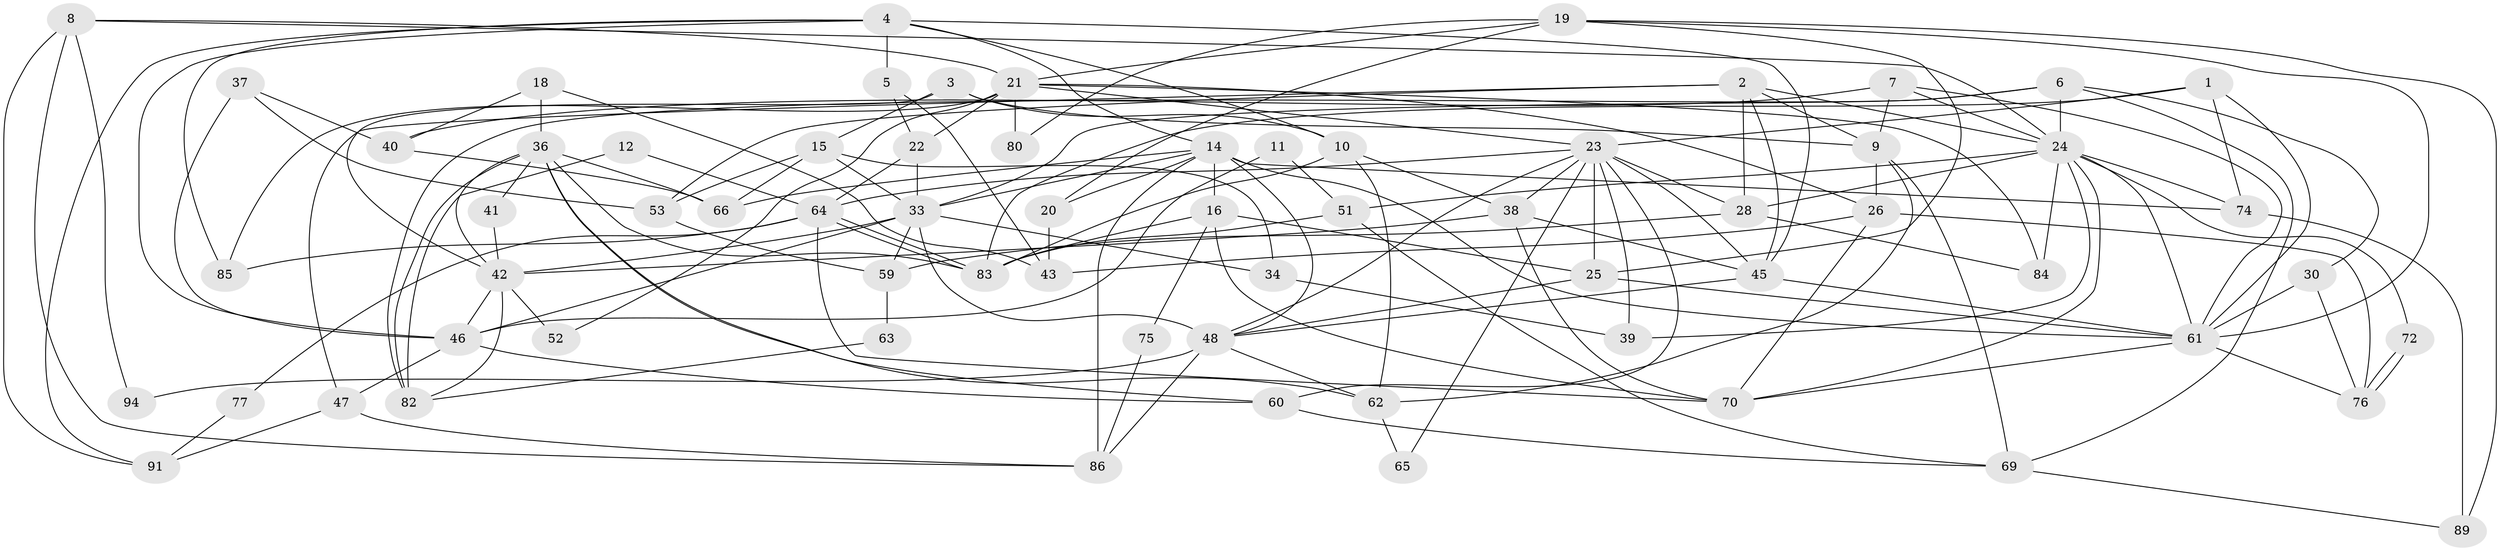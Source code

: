 // original degree distribution, {4: 0.20833333333333334, 5: 0.16666666666666666, 3: 0.2916666666666667, 2: 0.16666666666666666, 6: 0.07291666666666667, 7: 0.0625, 8: 0.03125}
// Generated by graph-tools (version 1.1) at 2025/11/02/27/25 16:11:22]
// undirected, 67 vertices, 161 edges
graph export_dot {
graph [start="1"]
  node [color=gray90,style=filled];
  1 [super="+13"];
  2 [super="+31"];
  3;
  4 [super="+17"];
  5;
  6 [super="+57"];
  7 [super="+32"];
  8 [super="+29"];
  9 [super="+56"];
  10 [super="+49"];
  11;
  12;
  14 [super="+78"];
  15 [super="+27"];
  16 [super="+35"];
  18;
  19;
  20;
  21 [super="+54"];
  22;
  23 [super="+93"];
  24 [super="+44"];
  25 [super="+55"];
  26 [super="+92"];
  28;
  30;
  33 [super="+50"];
  34;
  36 [super="+79"];
  37;
  38 [super="+95"];
  39;
  40;
  41;
  42 [super="+68"];
  43;
  45 [super="+96"];
  46 [super="+87"];
  47 [super="+73"];
  48 [super="+58"];
  51;
  52;
  53 [super="+71"];
  59;
  60 [super="+81"];
  61 [super="+67"];
  62;
  63;
  64 [super="+90"];
  65;
  66;
  69 [super="+88"];
  70;
  72;
  74;
  75;
  76;
  77;
  80;
  82;
  83;
  84;
  85;
  86;
  89;
  91;
  94;
  1 -- 23;
  1 -- 74;
  1 -- 83;
  1 -- 61;
  2 -- 53;
  2 -- 24;
  2 -- 9;
  2 -- 28;
  2 -- 45;
  2 -- 47;
  3 -- 15;
  3 -- 10;
  3 -- 9;
  3 -- 42;
  4 -- 46;
  4 -- 5;
  4 -- 85;
  4 -- 10;
  4 -- 91;
  4 -- 45;
  4 -- 14;
  5 -- 22;
  5 -- 43;
  6 -- 30;
  6 -- 69;
  6 -- 24;
  6 -- 33;
  6 -- 82;
  7 -- 40;
  7 -- 24;
  7 -- 9;
  7 -- 61;
  8 -- 86;
  8 -- 91;
  8 -- 94;
  8 -- 21;
  8 -- 24;
  9 -- 62;
  9 -- 69;
  9 -- 26;
  10 -- 83;
  10 -- 38;
  10 -- 62;
  11 -- 46;
  11 -- 51;
  12 -- 82;
  12 -- 64;
  14 -- 74;
  14 -- 16;
  14 -- 33;
  14 -- 66;
  14 -- 48;
  14 -- 20;
  14 -- 86;
  14 -- 61;
  15 -- 66;
  15 -- 34;
  15 -- 53;
  15 -- 33;
  16 -- 83;
  16 -- 70;
  16 -- 75;
  16 -- 25;
  18 -- 40;
  18 -- 36;
  18 -- 43;
  19 -- 89;
  19 -- 20;
  19 -- 21;
  19 -- 80;
  19 -- 25;
  19 -- 61;
  20 -- 43;
  21 -- 23;
  21 -- 22;
  21 -- 80;
  21 -- 52;
  21 -- 84;
  21 -- 85;
  21 -- 26;
  22 -- 64;
  22 -- 33;
  23 -- 64;
  23 -- 45;
  23 -- 60;
  23 -- 65;
  23 -- 38;
  23 -- 39;
  23 -- 25;
  23 -- 28;
  23 -- 48;
  24 -- 84;
  24 -- 70;
  24 -- 72;
  24 -- 51;
  24 -- 39;
  24 -- 74;
  24 -- 28;
  24 -- 61;
  25 -- 48;
  25 -- 61;
  26 -- 70;
  26 -- 43;
  26 -- 76;
  28 -- 59;
  28 -- 84;
  30 -- 76;
  30 -- 61 [weight=2];
  33 -- 46;
  33 -- 48;
  33 -- 34;
  33 -- 42;
  33 -- 59;
  34 -- 39;
  36 -- 82;
  36 -- 83;
  36 -- 41;
  36 -- 60;
  36 -- 66;
  36 -- 42;
  36 -- 62;
  37 -- 40;
  37 -- 53;
  37 -- 46;
  38 -- 42;
  38 -- 70;
  38 -- 45;
  40 -- 66;
  41 -- 42;
  42 -- 46;
  42 -- 52;
  42 -- 82;
  45 -- 48;
  45 -- 61;
  46 -- 47;
  46 -- 60;
  47 -- 86;
  47 -- 91;
  48 -- 62;
  48 -- 94;
  48 -- 86;
  51 -- 69;
  51 -- 83;
  53 -- 59;
  59 -- 63;
  60 -- 69;
  61 -- 70;
  61 -- 76;
  62 -- 65;
  63 -- 82;
  64 -- 83;
  64 -- 83;
  64 -- 77;
  64 -- 85;
  64 -- 70;
  69 -- 89;
  72 -- 76;
  72 -- 76;
  74 -- 89;
  75 -- 86;
  77 -- 91;
}

